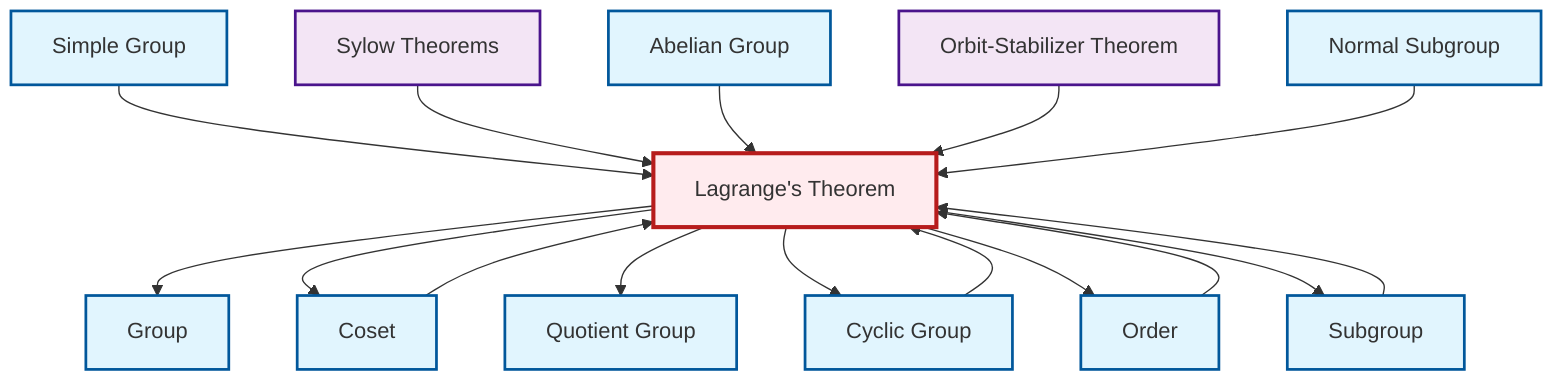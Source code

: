 graph TD
    classDef definition fill:#e1f5fe,stroke:#01579b,stroke-width:2px
    classDef theorem fill:#f3e5f5,stroke:#4a148c,stroke-width:2px
    classDef axiom fill:#fff3e0,stroke:#e65100,stroke-width:2px
    classDef example fill:#e8f5e9,stroke:#1b5e20,stroke-width:2px
    classDef current fill:#ffebee,stroke:#b71c1c,stroke-width:3px
    def-quotient-group["Quotient Group"]:::definition
    def-normal-subgroup["Normal Subgroup"]:::definition
    def-cyclic-group["Cyclic Group"]:::definition
    def-order["Order"]:::definition
    def-simple-group["Simple Group"]:::definition
    def-group["Group"]:::definition
    thm-lagrange["Lagrange's Theorem"]:::theorem
    thm-sylow["Sylow Theorems"]:::theorem
    def-abelian-group["Abelian Group"]:::definition
    def-coset["Coset"]:::definition
    thm-orbit-stabilizer["Orbit-Stabilizer Theorem"]:::theorem
    def-subgroup["Subgroup"]:::definition
    thm-lagrange --> def-group
    def-subgroup --> thm-lagrange
    def-cyclic-group --> thm-lagrange
    def-coset --> thm-lagrange
    def-simple-group --> thm-lagrange
    thm-lagrange --> def-coset
    thm-lagrange --> def-quotient-group
    thm-lagrange --> def-cyclic-group
    thm-sylow --> thm-lagrange
    def-order --> thm-lagrange
    def-abelian-group --> thm-lagrange
    thm-orbit-stabilizer --> thm-lagrange
    def-normal-subgroup --> thm-lagrange
    thm-lagrange --> def-order
    thm-lagrange --> def-subgroup
    class thm-lagrange current